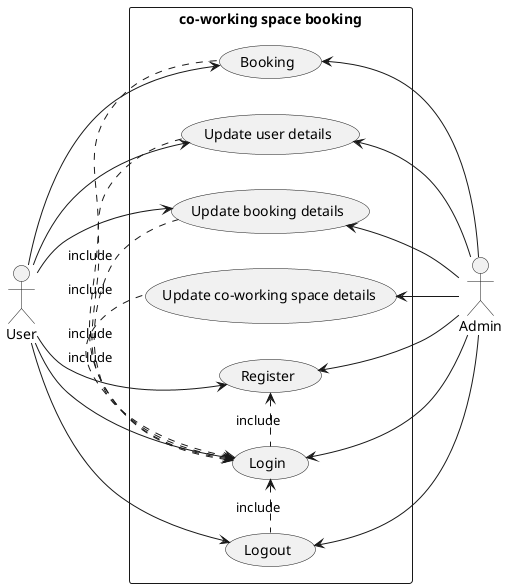 @startuml case diagram
left to right direction
actor "User" as fc
actor "Admin" as ad
rectangle "co-working space booking" {
  usecase "Register" as UC1
  usecase "Login" as UC2
  usecase "Logout" as UC3
  usecase "Booking" as UC4
  usecase "Update user details" as UC5
  usecase "Update booking details" as UC6
  usecase "Update co-working space details" as UC7
}
UC1 <. UC2 : include
UC2 <. UC4 : include
UC2 <. UC5 : include
UC2 <. UC6 : include
UC2 <. UC7 : include
UC2 <. UC3 : include
ad -up-> UC3
ad -up-> UC4
ad -up-> UC1
fc --> UC1
fc --> UC2
fc --> UC3
fc --> UC4
fc --> UC5
ad -up-> UC5
ad -up-> UC6
fc --> UC6
ad -up-> UC7
ad -up-> UC2
@enduml

